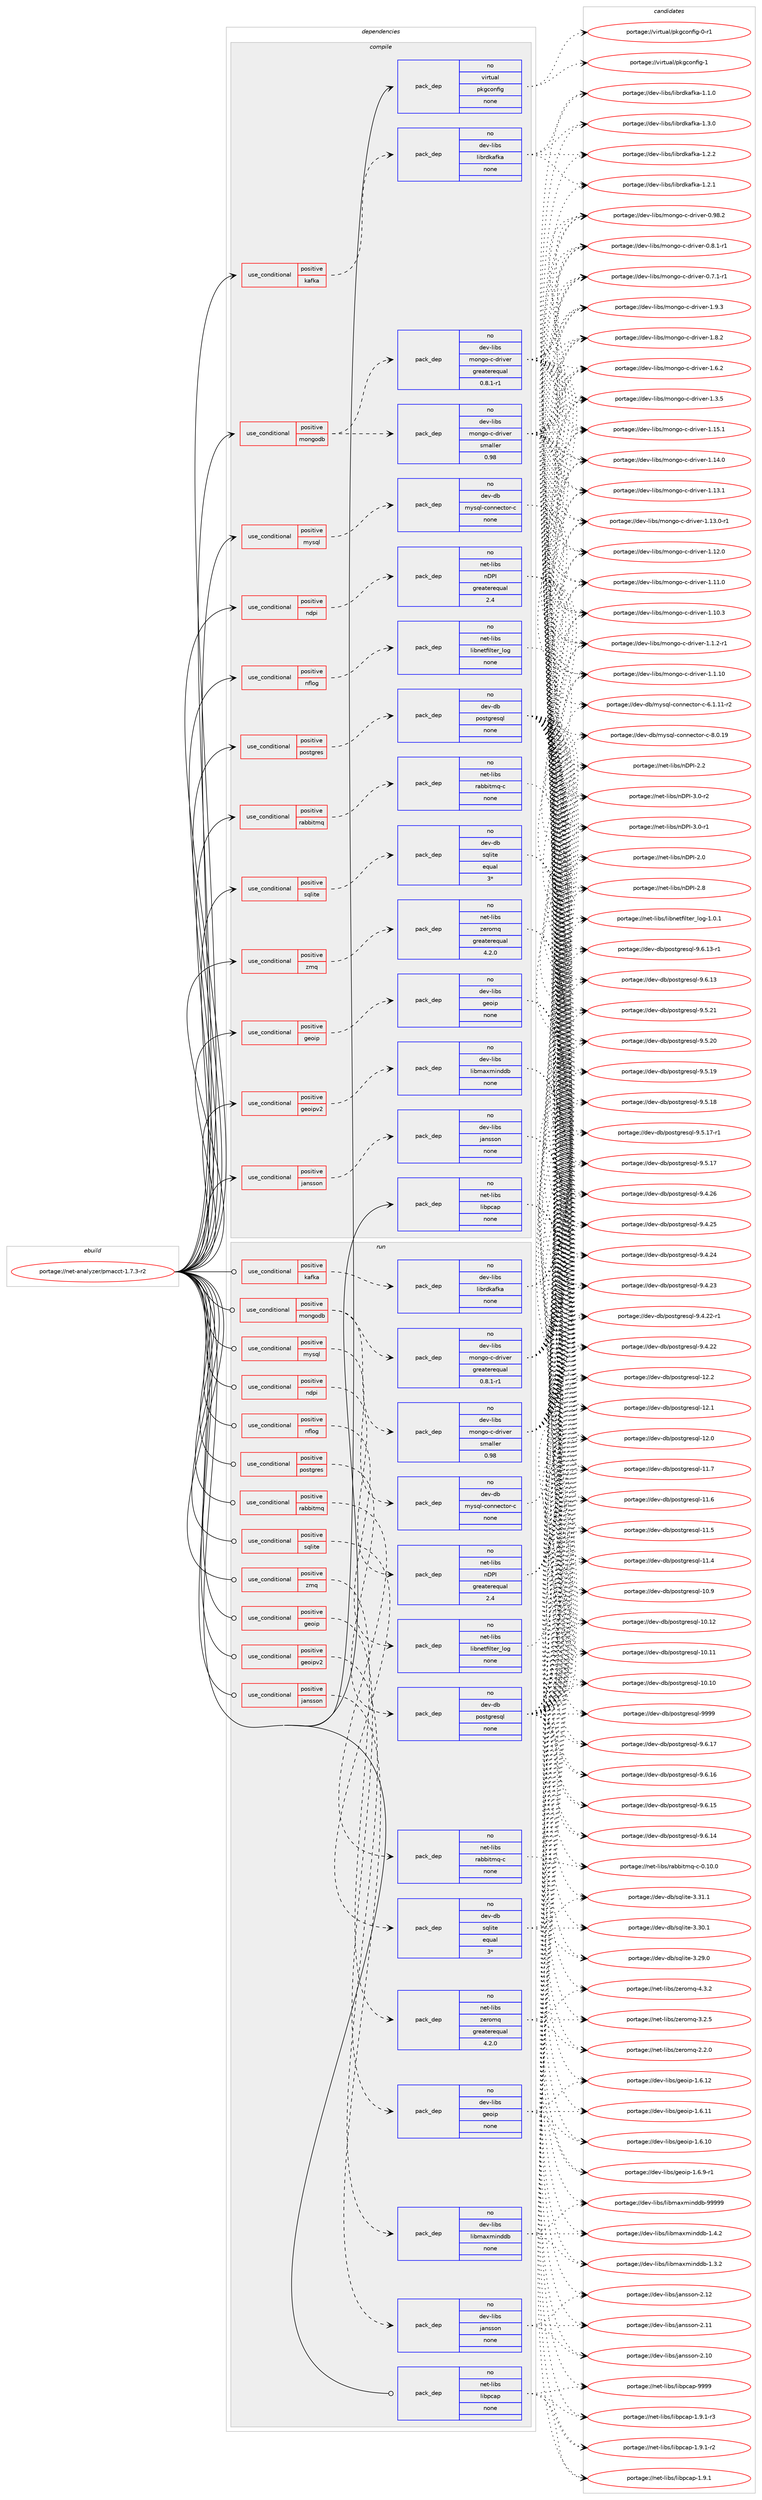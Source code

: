 digraph prolog {

# *************
# Graph options
# *************

newrank=true;
concentrate=true;
compound=true;
graph [rankdir=LR,fontname=Helvetica,fontsize=10,ranksep=1.5];#, ranksep=2.5, nodesep=0.2];
edge  [arrowhead=vee];
node  [fontname=Helvetica,fontsize=10];

# **********
# The ebuild
# **********

subgraph cluster_leftcol {
color=gray;
rank=same;
label=<<i>ebuild</i>>;
id [label="portage://net-analyzer/pmacct-1.7.3-r2", color=red, width=4, href="../net-analyzer/pmacct-1.7.3-r2.svg"];
}

# ****************
# The dependencies
# ****************

subgraph cluster_midcol {
color=gray;
label=<<i>dependencies</i>>;
subgraph cluster_compile {
fillcolor="#eeeeee";
style=filled;
label=<<i>compile</i>>;
subgraph cond13638 {
dependency66241 [label=<<TABLE BORDER="0" CELLBORDER="1" CELLSPACING="0" CELLPADDING="4"><TR><TD ROWSPAN="3" CELLPADDING="10">use_conditional</TD></TR><TR><TD>positive</TD></TR><TR><TD>geoip</TD></TR></TABLE>>, shape=none, color=red];
subgraph pack51298 {
dependency66242 [label=<<TABLE BORDER="0" CELLBORDER="1" CELLSPACING="0" CELLPADDING="4" WIDTH="220"><TR><TD ROWSPAN="6" CELLPADDING="30">pack_dep</TD></TR><TR><TD WIDTH="110">no</TD></TR><TR><TD>dev-libs</TD></TR><TR><TD>geoip</TD></TR><TR><TD>none</TD></TR><TR><TD></TD></TR></TABLE>>, shape=none, color=blue];
}
dependency66241:e -> dependency66242:w [weight=20,style="dashed",arrowhead="vee"];
}
id:e -> dependency66241:w [weight=20,style="solid",arrowhead="vee"];
subgraph cond13639 {
dependency66243 [label=<<TABLE BORDER="0" CELLBORDER="1" CELLSPACING="0" CELLPADDING="4"><TR><TD ROWSPAN="3" CELLPADDING="10">use_conditional</TD></TR><TR><TD>positive</TD></TR><TR><TD>geoipv2</TD></TR></TABLE>>, shape=none, color=red];
subgraph pack51299 {
dependency66244 [label=<<TABLE BORDER="0" CELLBORDER="1" CELLSPACING="0" CELLPADDING="4" WIDTH="220"><TR><TD ROWSPAN="6" CELLPADDING="30">pack_dep</TD></TR><TR><TD WIDTH="110">no</TD></TR><TR><TD>dev-libs</TD></TR><TR><TD>libmaxminddb</TD></TR><TR><TD>none</TD></TR><TR><TD></TD></TR></TABLE>>, shape=none, color=blue];
}
dependency66243:e -> dependency66244:w [weight=20,style="dashed",arrowhead="vee"];
}
id:e -> dependency66243:w [weight=20,style="solid",arrowhead="vee"];
subgraph cond13640 {
dependency66245 [label=<<TABLE BORDER="0" CELLBORDER="1" CELLSPACING="0" CELLPADDING="4"><TR><TD ROWSPAN="3" CELLPADDING="10">use_conditional</TD></TR><TR><TD>positive</TD></TR><TR><TD>jansson</TD></TR></TABLE>>, shape=none, color=red];
subgraph pack51300 {
dependency66246 [label=<<TABLE BORDER="0" CELLBORDER="1" CELLSPACING="0" CELLPADDING="4" WIDTH="220"><TR><TD ROWSPAN="6" CELLPADDING="30">pack_dep</TD></TR><TR><TD WIDTH="110">no</TD></TR><TR><TD>dev-libs</TD></TR><TR><TD>jansson</TD></TR><TR><TD>none</TD></TR><TR><TD></TD></TR></TABLE>>, shape=none, color=blue];
}
dependency66245:e -> dependency66246:w [weight=20,style="dashed",arrowhead="vee"];
}
id:e -> dependency66245:w [weight=20,style="solid",arrowhead="vee"];
subgraph cond13641 {
dependency66247 [label=<<TABLE BORDER="0" CELLBORDER="1" CELLSPACING="0" CELLPADDING="4"><TR><TD ROWSPAN="3" CELLPADDING="10">use_conditional</TD></TR><TR><TD>positive</TD></TR><TR><TD>kafka</TD></TR></TABLE>>, shape=none, color=red];
subgraph pack51301 {
dependency66248 [label=<<TABLE BORDER="0" CELLBORDER="1" CELLSPACING="0" CELLPADDING="4" WIDTH="220"><TR><TD ROWSPAN="6" CELLPADDING="30">pack_dep</TD></TR><TR><TD WIDTH="110">no</TD></TR><TR><TD>dev-libs</TD></TR><TR><TD>librdkafka</TD></TR><TR><TD>none</TD></TR><TR><TD></TD></TR></TABLE>>, shape=none, color=blue];
}
dependency66247:e -> dependency66248:w [weight=20,style="dashed",arrowhead="vee"];
}
id:e -> dependency66247:w [weight=20,style="solid",arrowhead="vee"];
subgraph cond13642 {
dependency66249 [label=<<TABLE BORDER="0" CELLBORDER="1" CELLSPACING="0" CELLPADDING="4"><TR><TD ROWSPAN="3" CELLPADDING="10">use_conditional</TD></TR><TR><TD>positive</TD></TR><TR><TD>mongodb</TD></TR></TABLE>>, shape=none, color=red];
subgraph pack51302 {
dependency66250 [label=<<TABLE BORDER="0" CELLBORDER="1" CELLSPACING="0" CELLPADDING="4" WIDTH="220"><TR><TD ROWSPAN="6" CELLPADDING="30">pack_dep</TD></TR><TR><TD WIDTH="110">no</TD></TR><TR><TD>dev-libs</TD></TR><TR><TD>mongo-c-driver</TD></TR><TR><TD>greaterequal</TD></TR><TR><TD>0.8.1-r1</TD></TR></TABLE>>, shape=none, color=blue];
}
dependency66249:e -> dependency66250:w [weight=20,style="dashed",arrowhead="vee"];
subgraph pack51303 {
dependency66251 [label=<<TABLE BORDER="0" CELLBORDER="1" CELLSPACING="0" CELLPADDING="4" WIDTH="220"><TR><TD ROWSPAN="6" CELLPADDING="30">pack_dep</TD></TR><TR><TD WIDTH="110">no</TD></TR><TR><TD>dev-libs</TD></TR><TR><TD>mongo-c-driver</TD></TR><TR><TD>smaller</TD></TR><TR><TD>0.98</TD></TR></TABLE>>, shape=none, color=blue];
}
dependency66249:e -> dependency66251:w [weight=20,style="dashed",arrowhead="vee"];
}
id:e -> dependency66249:w [weight=20,style="solid",arrowhead="vee"];
subgraph cond13643 {
dependency66252 [label=<<TABLE BORDER="0" CELLBORDER="1" CELLSPACING="0" CELLPADDING="4"><TR><TD ROWSPAN="3" CELLPADDING="10">use_conditional</TD></TR><TR><TD>positive</TD></TR><TR><TD>mysql</TD></TR></TABLE>>, shape=none, color=red];
subgraph pack51304 {
dependency66253 [label=<<TABLE BORDER="0" CELLBORDER="1" CELLSPACING="0" CELLPADDING="4" WIDTH="220"><TR><TD ROWSPAN="6" CELLPADDING="30">pack_dep</TD></TR><TR><TD WIDTH="110">no</TD></TR><TR><TD>dev-db</TD></TR><TR><TD>mysql-connector-c</TD></TR><TR><TD>none</TD></TR><TR><TD></TD></TR></TABLE>>, shape=none, color=blue];
}
dependency66252:e -> dependency66253:w [weight=20,style="dashed",arrowhead="vee"];
}
id:e -> dependency66252:w [weight=20,style="solid",arrowhead="vee"];
subgraph cond13644 {
dependency66254 [label=<<TABLE BORDER="0" CELLBORDER="1" CELLSPACING="0" CELLPADDING="4"><TR><TD ROWSPAN="3" CELLPADDING="10">use_conditional</TD></TR><TR><TD>positive</TD></TR><TR><TD>ndpi</TD></TR></TABLE>>, shape=none, color=red];
subgraph pack51305 {
dependency66255 [label=<<TABLE BORDER="0" CELLBORDER="1" CELLSPACING="0" CELLPADDING="4" WIDTH="220"><TR><TD ROWSPAN="6" CELLPADDING="30">pack_dep</TD></TR><TR><TD WIDTH="110">no</TD></TR><TR><TD>net-libs</TD></TR><TR><TD>nDPI</TD></TR><TR><TD>greaterequal</TD></TR><TR><TD>2.4</TD></TR></TABLE>>, shape=none, color=blue];
}
dependency66254:e -> dependency66255:w [weight=20,style="dashed",arrowhead="vee"];
}
id:e -> dependency66254:w [weight=20,style="solid",arrowhead="vee"];
subgraph cond13645 {
dependency66256 [label=<<TABLE BORDER="0" CELLBORDER="1" CELLSPACING="0" CELLPADDING="4"><TR><TD ROWSPAN="3" CELLPADDING="10">use_conditional</TD></TR><TR><TD>positive</TD></TR><TR><TD>nflog</TD></TR></TABLE>>, shape=none, color=red];
subgraph pack51306 {
dependency66257 [label=<<TABLE BORDER="0" CELLBORDER="1" CELLSPACING="0" CELLPADDING="4" WIDTH="220"><TR><TD ROWSPAN="6" CELLPADDING="30">pack_dep</TD></TR><TR><TD WIDTH="110">no</TD></TR><TR><TD>net-libs</TD></TR><TR><TD>libnetfilter_log</TD></TR><TR><TD>none</TD></TR><TR><TD></TD></TR></TABLE>>, shape=none, color=blue];
}
dependency66256:e -> dependency66257:w [weight=20,style="dashed",arrowhead="vee"];
}
id:e -> dependency66256:w [weight=20,style="solid",arrowhead="vee"];
subgraph cond13646 {
dependency66258 [label=<<TABLE BORDER="0" CELLBORDER="1" CELLSPACING="0" CELLPADDING="4"><TR><TD ROWSPAN="3" CELLPADDING="10">use_conditional</TD></TR><TR><TD>positive</TD></TR><TR><TD>postgres</TD></TR></TABLE>>, shape=none, color=red];
subgraph pack51307 {
dependency66259 [label=<<TABLE BORDER="0" CELLBORDER="1" CELLSPACING="0" CELLPADDING="4" WIDTH="220"><TR><TD ROWSPAN="6" CELLPADDING="30">pack_dep</TD></TR><TR><TD WIDTH="110">no</TD></TR><TR><TD>dev-db</TD></TR><TR><TD>postgresql</TD></TR><TR><TD>none</TD></TR><TR><TD></TD></TR></TABLE>>, shape=none, color=blue];
}
dependency66258:e -> dependency66259:w [weight=20,style="dashed",arrowhead="vee"];
}
id:e -> dependency66258:w [weight=20,style="solid",arrowhead="vee"];
subgraph cond13647 {
dependency66260 [label=<<TABLE BORDER="0" CELLBORDER="1" CELLSPACING="0" CELLPADDING="4"><TR><TD ROWSPAN="3" CELLPADDING="10">use_conditional</TD></TR><TR><TD>positive</TD></TR><TR><TD>rabbitmq</TD></TR></TABLE>>, shape=none, color=red];
subgraph pack51308 {
dependency66261 [label=<<TABLE BORDER="0" CELLBORDER="1" CELLSPACING="0" CELLPADDING="4" WIDTH="220"><TR><TD ROWSPAN="6" CELLPADDING="30">pack_dep</TD></TR><TR><TD WIDTH="110">no</TD></TR><TR><TD>net-libs</TD></TR><TR><TD>rabbitmq-c</TD></TR><TR><TD>none</TD></TR><TR><TD></TD></TR></TABLE>>, shape=none, color=blue];
}
dependency66260:e -> dependency66261:w [weight=20,style="dashed",arrowhead="vee"];
}
id:e -> dependency66260:w [weight=20,style="solid",arrowhead="vee"];
subgraph cond13648 {
dependency66262 [label=<<TABLE BORDER="0" CELLBORDER="1" CELLSPACING="0" CELLPADDING="4"><TR><TD ROWSPAN="3" CELLPADDING="10">use_conditional</TD></TR><TR><TD>positive</TD></TR><TR><TD>sqlite</TD></TR></TABLE>>, shape=none, color=red];
subgraph pack51309 {
dependency66263 [label=<<TABLE BORDER="0" CELLBORDER="1" CELLSPACING="0" CELLPADDING="4" WIDTH="220"><TR><TD ROWSPAN="6" CELLPADDING="30">pack_dep</TD></TR><TR><TD WIDTH="110">no</TD></TR><TR><TD>dev-db</TD></TR><TR><TD>sqlite</TD></TR><TR><TD>equal</TD></TR><TR><TD>3*</TD></TR></TABLE>>, shape=none, color=blue];
}
dependency66262:e -> dependency66263:w [weight=20,style="dashed",arrowhead="vee"];
}
id:e -> dependency66262:w [weight=20,style="solid",arrowhead="vee"];
subgraph cond13649 {
dependency66264 [label=<<TABLE BORDER="0" CELLBORDER="1" CELLSPACING="0" CELLPADDING="4"><TR><TD ROWSPAN="3" CELLPADDING="10">use_conditional</TD></TR><TR><TD>positive</TD></TR><TR><TD>zmq</TD></TR></TABLE>>, shape=none, color=red];
subgraph pack51310 {
dependency66265 [label=<<TABLE BORDER="0" CELLBORDER="1" CELLSPACING="0" CELLPADDING="4" WIDTH="220"><TR><TD ROWSPAN="6" CELLPADDING="30">pack_dep</TD></TR><TR><TD WIDTH="110">no</TD></TR><TR><TD>net-libs</TD></TR><TR><TD>zeromq</TD></TR><TR><TD>greaterequal</TD></TR><TR><TD>4.2.0</TD></TR></TABLE>>, shape=none, color=blue];
}
dependency66264:e -> dependency66265:w [weight=20,style="dashed",arrowhead="vee"];
}
id:e -> dependency66264:w [weight=20,style="solid",arrowhead="vee"];
subgraph pack51311 {
dependency66266 [label=<<TABLE BORDER="0" CELLBORDER="1" CELLSPACING="0" CELLPADDING="4" WIDTH="220"><TR><TD ROWSPAN="6" CELLPADDING="30">pack_dep</TD></TR><TR><TD WIDTH="110">no</TD></TR><TR><TD>net-libs</TD></TR><TR><TD>libpcap</TD></TR><TR><TD>none</TD></TR><TR><TD></TD></TR></TABLE>>, shape=none, color=blue];
}
id:e -> dependency66266:w [weight=20,style="solid",arrowhead="vee"];
subgraph pack51312 {
dependency66267 [label=<<TABLE BORDER="0" CELLBORDER="1" CELLSPACING="0" CELLPADDING="4" WIDTH="220"><TR><TD ROWSPAN="6" CELLPADDING="30">pack_dep</TD></TR><TR><TD WIDTH="110">no</TD></TR><TR><TD>virtual</TD></TR><TR><TD>pkgconfig</TD></TR><TR><TD>none</TD></TR><TR><TD></TD></TR></TABLE>>, shape=none, color=blue];
}
id:e -> dependency66267:w [weight=20,style="solid",arrowhead="vee"];
}
subgraph cluster_compileandrun {
fillcolor="#eeeeee";
style=filled;
label=<<i>compile and run</i>>;
}
subgraph cluster_run {
fillcolor="#eeeeee";
style=filled;
label=<<i>run</i>>;
subgraph cond13650 {
dependency66268 [label=<<TABLE BORDER="0" CELLBORDER="1" CELLSPACING="0" CELLPADDING="4"><TR><TD ROWSPAN="3" CELLPADDING="10">use_conditional</TD></TR><TR><TD>positive</TD></TR><TR><TD>geoip</TD></TR></TABLE>>, shape=none, color=red];
subgraph pack51313 {
dependency66269 [label=<<TABLE BORDER="0" CELLBORDER="1" CELLSPACING="0" CELLPADDING="4" WIDTH="220"><TR><TD ROWSPAN="6" CELLPADDING="30">pack_dep</TD></TR><TR><TD WIDTH="110">no</TD></TR><TR><TD>dev-libs</TD></TR><TR><TD>geoip</TD></TR><TR><TD>none</TD></TR><TR><TD></TD></TR></TABLE>>, shape=none, color=blue];
}
dependency66268:e -> dependency66269:w [weight=20,style="dashed",arrowhead="vee"];
}
id:e -> dependency66268:w [weight=20,style="solid",arrowhead="odot"];
subgraph cond13651 {
dependency66270 [label=<<TABLE BORDER="0" CELLBORDER="1" CELLSPACING="0" CELLPADDING="4"><TR><TD ROWSPAN="3" CELLPADDING="10">use_conditional</TD></TR><TR><TD>positive</TD></TR><TR><TD>geoipv2</TD></TR></TABLE>>, shape=none, color=red];
subgraph pack51314 {
dependency66271 [label=<<TABLE BORDER="0" CELLBORDER="1" CELLSPACING="0" CELLPADDING="4" WIDTH="220"><TR><TD ROWSPAN="6" CELLPADDING="30">pack_dep</TD></TR><TR><TD WIDTH="110">no</TD></TR><TR><TD>dev-libs</TD></TR><TR><TD>libmaxminddb</TD></TR><TR><TD>none</TD></TR><TR><TD></TD></TR></TABLE>>, shape=none, color=blue];
}
dependency66270:e -> dependency66271:w [weight=20,style="dashed",arrowhead="vee"];
}
id:e -> dependency66270:w [weight=20,style="solid",arrowhead="odot"];
subgraph cond13652 {
dependency66272 [label=<<TABLE BORDER="0" CELLBORDER="1" CELLSPACING="0" CELLPADDING="4"><TR><TD ROWSPAN="3" CELLPADDING="10">use_conditional</TD></TR><TR><TD>positive</TD></TR><TR><TD>jansson</TD></TR></TABLE>>, shape=none, color=red];
subgraph pack51315 {
dependency66273 [label=<<TABLE BORDER="0" CELLBORDER="1" CELLSPACING="0" CELLPADDING="4" WIDTH="220"><TR><TD ROWSPAN="6" CELLPADDING="30">pack_dep</TD></TR><TR><TD WIDTH="110">no</TD></TR><TR><TD>dev-libs</TD></TR><TR><TD>jansson</TD></TR><TR><TD>none</TD></TR><TR><TD></TD></TR></TABLE>>, shape=none, color=blue];
}
dependency66272:e -> dependency66273:w [weight=20,style="dashed",arrowhead="vee"];
}
id:e -> dependency66272:w [weight=20,style="solid",arrowhead="odot"];
subgraph cond13653 {
dependency66274 [label=<<TABLE BORDER="0" CELLBORDER="1" CELLSPACING="0" CELLPADDING="4"><TR><TD ROWSPAN="3" CELLPADDING="10">use_conditional</TD></TR><TR><TD>positive</TD></TR><TR><TD>kafka</TD></TR></TABLE>>, shape=none, color=red];
subgraph pack51316 {
dependency66275 [label=<<TABLE BORDER="0" CELLBORDER="1" CELLSPACING="0" CELLPADDING="4" WIDTH="220"><TR><TD ROWSPAN="6" CELLPADDING="30">pack_dep</TD></TR><TR><TD WIDTH="110">no</TD></TR><TR><TD>dev-libs</TD></TR><TR><TD>librdkafka</TD></TR><TR><TD>none</TD></TR><TR><TD></TD></TR></TABLE>>, shape=none, color=blue];
}
dependency66274:e -> dependency66275:w [weight=20,style="dashed",arrowhead="vee"];
}
id:e -> dependency66274:w [weight=20,style="solid",arrowhead="odot"];
subgraph cond13654 {
dependency66276 [label=<<TABLE BORDER="0" CELLBORDER="1" CELLSPACING="0" CELLPADDING="4"><TR><TD ROWSPAN="3" CELLPADDING="10">use_conditional</TD></TR><TR><TD>positive</TD></TR><TR><TD>mongodb</TD></TR></TABLE>>, shape=none, color=red];
subgraph pack51317 {
dependency66277 [label=<<TABLE BORDER="0" CELLBORDER="1" CELLSPACING="0" CELLPADDING="4" WIDTH="220"><TR><TD ROWSPAN="6" CELLPADDING="30">pack_dep</TD></TR><TR><TD WIDTH="110">no</TD></TR><TR><TD>dev-libs</TD></TR><TR><TD>mongo-c-driver</TD></TR><TR><TD>greaterequal</TD></TR><TR><TD>0.8.1-r1</TD></TR></TABLE>>, shape=none, color=blue];
}
dependency66276:e -> dependency66277:w [weight=20,style="dashed",arrowhead="vee"];
subgraph pack51318 {
dependency66278 [label=<<TABLE BORDER="0" CELLBORDER="1" CELLSPACING="0" CELLPADDING="4" WIDTH="220"><TR><TD ROWSPAN="6" CELLPADDING="30">pack_dep</TD></TR><TR><TD WIDTH="110">no</TD></TR><TR><TD>dev-libs</TD></TR><TR><TD>mongo-c-driver</TD></TR><TR><TD>smaller</TD></TR><TR><TD>0.98</TD></TR></TABLE>>, shape=none, color=blue];
}
dependency66276:e -> dependency66278:w [weight=20,style="dashed",arrowhead="vee"];
}
id:e -> dependency66276:w [weight=20,style="solid",arrowhead="odot"];
subgraph cond13655 {
dependency66279 [label=<<TABLE BORDER="0" CELLBORDER="1" CELLSPACING="0" CELLPADDING="4"><TR><TD ROWSPAN="3" CELLPADDING="10">use_conditional</TD></TR><TR><TD>positive</TD></TR><TR><TD>mysql</TD></TR></TABLE>>, shape=none, color=red];
subgraph pack51319 {
dependency66280 [label=<<TABLE BORDER="0" CELLBORDER="1" CELLSPACING="0" CELLPADDING="4" WIDTH="220"><TR><TD ROWSPAN="6" CELLPADDING="30">pack_dep</TD></TR><TR><TD WIDTH="110">no</TD></TR><TR><TD>dev-db</TD></TR><TR><TD>mysql-connector-c</TD></TR><TR><TD>none</TD></TR><TR><TD></TD></TR></TABLE>>, shape=none, color=blue];
}
dependency66279:e -> dependency66280:w [weight=20,style="dashed",arrowhead="vee"];
}
id:e -> dependency66279:w [weight=20,style="solid",arrowhead="odot"];
subgraph cond13656 {
dependency66281 [label=<<TABLE BORDER="0" CELLBORDER="1" CELLSPACING="0" CELLPADDING="4"><TR><TD ROWSPAN="3" CELLPADDING="10">use_conditional</TD></TR><TR><TD>positive</TD></TR><TR><TD>ndpi</TD></TR></TABLE>>, shape=none, color=red];
subgraph pack51320 {
dependency66282 [label=<<TABLE BORDER="0" CELLBORDER="1" CELLSPACING="0" CELLPADDING="4" WIDTH="220"><TR><TD ROWSPAN="6" CELLPADDING="30">pack_dep</TD></TR><TR><TD WIDTH="110">no</TD></TR><TR><TD>net-libs</TD></TR><TR><TD>nDPI</TD></TR><TR><TD>greaterequal</TD></TR><TR><TD>2.4</TD></TR></TABLE>>, shape=none, color=blue];
}
dependency66281:e -> dependency66282:w [weight=20,style="dashed",arrowhead="vee"];
}
id:e -> dependency66281:w [weight=20,style="solid",arrowhead="odot"];
subgraph cond13657 {
dependency66283 [label=<<TABLE BORDER="0" CELLBORDER="1" CELLSPACING="0" CELLPADDING="4"><TR><TD ROWSPAN="3" CELLPADDING="10">use_conditional</TD></TR><TR><TD>positive</TD></TR><TR><TD>nflog</TD></TR></TABLE>>, shape=none, color=red];
subgraph pack51321 {
dependency66284 [label=<<TABLE BORDER="0" CELLBORDER="1" CELLSPACING="0" CELLPADDING="4" WIDTH="220"><TR><TD ROWSPAN="6" CELLPADDING="30">pack_dep</TD></TR><TR><TD WIDTH="110">no</TD></TR><TR><TD>net-libs</TD></TR><TR><TD>libnetfilter_log</TD></TR><TR><TD>none</TD></TR><TR><TD></TD></TR></TABLE>>, shape=none, color=blue];
}
dependency66283:e -> dependency66284:w [weight=20,style="dashed",arrowhead="vee"];
}
id:e -> dependency66283:w [weight=20,style="solid",arrowhead="odot"];
subgraph cond13658 {
dependency66285 [label=<<TABLE BORDER="0" CELLBORDER="1" CELLSPACING="0" CELLPADDING="4"><TR><TD ROWSPAN="3" CELLPADDING="10">use_conditional</TD></TR><TR><TD>positive</TD></TR><TR><TD>postgres</TD></TR></TABLE>>, shape=none, color=red];
subgraph pack51322 {
dependency66286 [label=<<TABLE BORDER="0" CELLBORDER="1" CELLSPACING="0" CELLPADDING="4" WIDTH="220"><TR><TD ROWSPAN="6" CELLPADDING="30">pack_dep</TD></TR><TR><TD WIDTH="110">no</TD></TR><TR><TD>dev-db</TD></TR><TR><TD>postgresql</TD></TR><TR><TD>none</TD></TR><TR><TD></TD></TR></TABLE>>, shape=none, color=blue];
}
dependency66285:e -> dependency66286:w [weight=20,style="dashed",arrowhead="vee"];
}
id:e -> dependency66285:w [weight=20,style="solid",arrowhead="odot"];
subgraph cond13659 {
dependency66287 [label=<<TABLE BORDER="0" CELLBORDER="1" CELLSPACING="0" CELLPADDING="4"><TR><TD ROWSPAN="3" CELLPADDING="10">use_conditional</TD></TR><TR><TD>positive</TD></TR><TR><TD>rabbitmq</TD></TR></TABLE>>, shape=none, color=red];
subgraph pack51323 {
dependency66288 [label=<<TABLE BORDER="0" CELLBORDER="1" CELLSPACING="0" CELLPADDING="4" WIDTH="220"><TR><TD ROWSPAN="6" CELLPADDING="30">pack_dep</TD></TR><TR><TD WIDTH="110">no</TD></TR><TR><TD>net-libs</TD></TR><TR><TD>rabbitmq-c</TD></TR><TR><TD>none</TD></TR><TR><TD></TD></TR></TABLE>>, shape=none, color=blue];
}
dependency66287:e -> dependency66288:w [weight=20,style="dashed",arrowhead="vee"];
}
id:e -> dependency66287:w [weight=20,style="solid",arrowhead="odot"];
subgraph cond13660 {
dependency66289 [label=<<TABLE BORDER="0" CELLBORDER="1" CELLSPACING="0" CELLPADDING="4"><TR><TD ROWSPAN="3" CELLPADDING="10">use_conditional</TD></TR><TR><TD>positive</TD></TR><TR><TD>sqlite</TD></TR></TABLE>>, shape=none, color=red];
subgraph pack51324 {
dependency66290 [label=<<TABLE BORDER="0" CELLBORDER="1" CELLSPACING="0" CELLPADDING="4" WIDTH="220"><TR><TD ROWSPAN="6" CELLPADDING="30">pack_dep</TD></TR><TR><TD WIDTH="110">no</TD></TR><TR><TD>dev-db</TD></TR><TR><TD>sqlite</TD></TR><TR><TD>equal</TD></TR><TR><TD>3*</TD></TR></TABLE>>, shape=none, color=blue];
}
dependency66289:e -> dependency66290:w [weight=20,style="dashed",arrowhead="vee"];
}
id:e -> dependency66289:w [weight=20,style="solid",arrowhead="odot"];
subgraph cond13661 {
dependency66291 [label=<<TABLE BORDER="0" CELLBORDER="1" CELLSPACING="0" CELLPADDING="4"><TR><TD ROWSPAN="3" CELLPADDING="10">use_conditional</TD></TR><TR><TD>positive</TD></TR><TR><TD>zmq</TD></TR></TABLE>>, shape=none, color=red];
subgraph pack51325 {
dependency66292 [label=<<TABLE BORDER="0" CELLBORDER="1" CELLSPACING="0" CELLPADDING="4" WIDTH="220"><TR><TD ROWSPAN="6" CELLPADDING="30">pack_dep</TD></TR><TR><TD WIDTH="110">no</TD></TR><TR><TD>net-libs</TD></TR><TR><TD>zeromq</TD></TR><TR><TD>greaterequal</TD></TR><TR><TD>4.2.0</TD></TR></TABLE>>, shape=none, color=blue];
}
dependency66291:e -> dependency66292:w [weight=20,style="dashed",arrowhead="vee"];
}
id:e -> dependency66291:w [weight=20,style="solid",arrowhead="odot"];
subgraph pack51326 {
dependency66293 [label=<<TABLE BORDER="0" CELLBORDER="1" CELLSPACING="0" CELLPADDING="4" WIDTH="220"><TR><TD ROWSPAN="6" CELLPADDING="30">pack_dep</TD></TR><TR><TD WIDTH="110">no</TD></TR><TR><TD>net-libs</TD></TR><TR><TD>libpcap</TD></TR><TR><TD>none</TD></TR><TR><TD></TD></TR></TABLE>>, shape=none, color=blue];
}
id:e -> dependency66293:w [weight=20,style="solid",arrowhead="odot"];
}
}

# **************
# The candidates
# **************

subgraph cluster_choices {
rank=same;
color=gray;
label=<<i>candidates</i>>;

subgraph choice51298 {
color=black;
nodesep=1;
choice1001011184510810598115471031011111051124549465446574511449 [label="portage://dev-libs/geoip-1.6.9-r1", color=red, width=4,href="../dev-libs/geoip-1.6.9-r1.svg"];
choice10010111845108105981154710310111110511245494654464950 [label="portage://dev-libs/geoip-1.6.12", color=red, width=4,href="../dev-libs/geoip-1.6.12.svg"];
choice10010111845108105981154710310111110511245494654464949 [label="portage://dev-libs/geoip-1.6.11", color=red, width=4,href="../dev-libs/geoip-1.6.11.svg"];
choice10010111845108105981154710310111110511245494654464948 [label="portage://dev-libs/geoip-1.6.10", color=red, width=4,href="../dev-libs/geoip-1.6.10.svg"];
dependency66242:e -> choice1001011184510810598115471031011111051124549465446574511449:w [style=dotted,weight="100"];
dependency66242:e -> choice10010111845108105981154710310111110511245494654464950:w [style=dotted,weight="100"];
dependency66242:e -> choice10010111845108105981154710310111110511245494654464949:w [style=dotted,weight="100"];
dependency66242:e -> choice10010111845108105981154710310111110511245494654464948:w [style=dotted,weight="100"];
}
subgraph choice51299 {
color=black;
nodesep=1;
choice100101118451081059811547108105981099712010910511010010098455757575757 [label="portage://dev-libs/libmaxminddb-99999", color=red, width=4,href="../dev-libs/libmaxminddb-99999.svg"];
choice100101118451081059811547108105981099712010910511010010098454946524650 [label="portage://dev-libs/libmaxminddb-1.4.2", color=red, width=4,href="../dev-libs/libmaxminddb-1.4.2.svg"];
choice100101118451081059811547108105981099712010910511010010098454946514650 [label="portage://dev-libs/libmaxminddb-1.3.2", color=red, width=4,href="../dev-libs/libmaxminddb-1.3.2.svg"];
dependency66244:e -> choice100101118451081059811547108105981099712010910511010010098455757575757:w [style=dotted,weight="100"];
dependency66244:e -> choice100101118451081059811547108105981099712010910511010010098454946524650:w [style=dotted,weight="100"];
dependency66244:e -> choice100101118451081059811547108105981099712010910511010010098454946514650:w [style=dotted,weight="100"];
}
subgraph choice51300 {
color=black;
nodesep=1;
choice100101118451081059811547106971101151151111104550464950 [label="portage://dev-libs/jansson-2.12", color=red, width=4,href="../dev-libs/jansson-2.12.svg"];
choice100101118451081059811547106971101151151111104550464949 [label="portage://dev-libs/jansson-2.11", color=red, width=4,href="../dev-libs/jansson-2.11.svg"];
choice100101118451081059811547106971101151151111104550464948 [label="portage://dev-libs/jansson-2.10", color=red, width=4,href="../dev-libs/jansson-2.10.svg"];
dependency66246:e -> choice100101118451081059811547106971101151151111104550464950:w [style=dotted,weight="100"];
dependency66246:e -> choice100101118451081059811547106971101151151111104550464949:w [style=dotted,weight="100"];
dependency66246:e -> choice100101118451081059811547106971101151151111104550464948:w [style=dotted,weight="100"];
}
subgraph choice51301 {
color=black;
nodesep=1;
choice100101118451081059811547108105981141001079710210797454946514648 [label="portage://dev-libs/librdkafka-1.3.0", color=red, width=4,href="../dev-libs/librdkafka-1.3.0.svg"];
choice100101118451081059811547108105981141001079710210797454946504650 [label="portage://dev-libs/librdkafka-1.2.2", color=red, width=4,href="../dev-libs/librdkafka-1.2.2.svg"];
choice100101118451081059811547108105981141001079710210797454946504649 [label="portage://dev-libs/librdkafka-1.2.1", color=red, width=4,href="../dev-libs/librdkafka-1.2.1.svg"];
choice100101118451081059811547108105981141001079710210797454946494648 [label="portage://dev-libs/librdkafka-1.1.0", color=red, width=4,href="../dev-libs/librdkafka-1.1.0.svg"];
dependency66248:e -> choice100101118451081059811547108105981141001079710210797454946514648:w [style=dotted,weight="100"];
dependency66248:e -> choice100101118451081059811547108105981141001079710210797454946504650:w [style=dotted,weight="100"];
dependency66248:e -> choice100101118451081059811547108105981141001079710210797454946504649:w [style=dotted,weight="100"];
dependency66248:e -> choice100101118451081059811547108105981141001079710210797454946494648:w [style=dotted,weight="100"];
}
subgraph choice51302 {
color=black;
nodesep=1;
choice100101118451081059811547109111110103111459945100114105118101114454946574651 [label="portage://dev-libs/mongo-c-driver-1.9.3", color=red, width=4,href="../dev-libs/mongo-c-driver-1.9.3.svg"];
choice100101118451081059811547109111110103111459945100114105118101114454946564650 [label="portage://dev-libs/mongo-c-driver-1.8.2", color=red, width=4,href="../dev-libs/mongo-c-driver-1.8.2.svg"];
choice100101118451081059811547109111110103111459945100114105118101114454946544650 [label="portage://dev-libs/mongo-c-driver-1.6.2", color=red, width=4,href="../dev-libs/mongo-c-driver-1.6.2.svg"];
choice100101118451081059811547109111110103111459945100114105118101114454946514653 [label="portage://dev-libs/mongo-c-driver-1.3.5", color=red, width=4,href="../dev-libs/mongo-c-driver-1.3.5.svg"];
choice10010111845108105981154710911111010311145994510011410511810111445494649534649 [label="portage://dev-libs/mongo-c-driver-1.15.1", color=red, width=4,href="../dev-libs/mongo-c-driver-1.15.1.svg"];
choice10010111845108105981154710911111010311145994510011410511810111445494649524648 [label="portage://dev-libs/mongo-c-driver-1.14.0", color=red, width=4,href="../dev-libs/mongo-c-driver-1.14.0.svg"];
choice10010111845108105981154710911111010311145994510011410511810111445494649514649 [label="portage://dev-libs/mongo-c-driver-1.13.1", color=red, width=4,href="../dev-libs/mongo-c-driver-1.13.1.svg"];
choice100101118451081059811547109111110103111459945100114105118101114454946495146484511449 [label="portage://dev-libs/mongo-c-driver-1.13.0-r1", color=red, width=4,href="../dev-libs/mongo-c-driver-1.13.0-r1.svg"];
choice10010111845108105981154710911111010311145994510011410511810111445494649504648 [label="portage://dev-libs/mongo-c-driver-1.12.0", color=red, width=4,href="../dev-libs/mongo-c-driver-1.12.0.svg"];
choice10010111845108105981154710911111010311145994510011410511810111445494649494648 [label="portage://dev-libs/mongo-c-driver-1.11.0", color=red, width=4,href="../dev-libs/mongo-c-driver-1.11.0.svg"];
choice10010111845108105981154710911111010311145994510011410511810111445494649484651 [label="portage://dev-libs/mongo-c-driver-1.10.3", color=red, width=4,href="../dev-libs/mongo-c-driver-1.10.3.svg"];
choice1001011184510810598115471091111101031114599451001141051181011144549464946504511449 [label="portage://dev-libs/mongo-c-driver-1.1.2-r1", color=red, width=4,href="../dev-libs/mongo-c-driver-1.1.2-r1.svg"];
choice10010111845108105981154710911111010311145994510011410511810111445494649464948 [label="portage://dev-libs/mongo-c-driver-1.1.10", color=red, width=4,href="../dev-libs/mongo-c-driver-1.1.10.svg"];
choice10010111845108105981154710911111010311145994510011410511810111445484657564650 [label="portage://dev-libs/mongo-c-driver-0.98.2", color=red, width=4,href="../dev-libs/mongo-c-driver-0.98.2.svg"];
choice1001011184510810598115471091111101031114599451001141051181011144548465646494511449 [label="portage://dev-libs/mongo-c-driver-0.8.1-r1", color=red, width=4,href="../dev-libs/mongo-c-driver-0.8.1-r1.svg"];
choice1001011184510810598115471091111101031114599451001141051181011144548465546494511449 [label="portage://dev-libs/mongo-c-driver-0.7.1-r1", color=red, width=4,href="../dev-libs/mongo-c-driver-0.7.1-r1.svg"];
dependency66250:e -> choice100101118451081059811547109111110103111459945100114105118101114454946574651:w [style=dotted,weight="100"];
dependency66250:e -> choice100101118451081059811547109111110103111459945100114105118101114454946564650:w [style=dotted,weight="100"];
dependency66250:e -> choice100101118451081059811547109111110103111459945100114105118101114454946544650:w [style=dotted,weight="100"];
dependency66250:e -> choice100101118451081059811547109111110103111459945100114105118101114454946514653:w [style=dotted,weight="100"];
dependency66250:e -> choice10010111845108105981154710911111010311145994510011410511810111445494649534649:w [style=dotted,weight="100"];
dependency66250:e -> choice10010111845108105981154710911111010311145994510011410511810111445494649524648:w [style=dotted,weight="100"];
dependency66250:e -> choice10010111845108105981154710911111010311145994510011410511810111445494649514649:w [style=dotted,weight="100"];
dependency66250:e -> choice100101118451081059811547109111110103111459945100114105118101114454946495146484511449:w [style=dotted,weight="100"];
dependency66250:e -> choice10010111845108105981154710911111010311145994510011410511810111445494649504648:w [style=dotted,weight="100"];
dependency66250:e -> choice10010111845108105981154710911111010311145994510011410511810111445494649494648:w [style=dotted,weight="100"];
dependency66250:e -> choice10010111845108105981154710911111010311145994510011410511810111445494649484651:w [style=dotted,weight="100"];
dependency66250:e -> choice1001011184510810598115471091111101031114599451001141051181011144549464946504511449:w [style=dotted,weight="100"];
dependency66250:e -> choice10010111845108105981154710911111010311145994510011410511810111445494649464948:w [style=dotted,weight="100"];
dependency66250:e -> choice10010111845108105981154710911111010311145994510011410511810111445484657564650:w [style=dotted,weight="100"];
dependency66250:e -> choice1001011184510810598115471091111101031114599451001141051181011144548465646494511449:w [style=dotted,weight="100"];
dependency66250:e -> choice1001011184510810598115471091111101031114599451001141051181011144548465546494511449:w [style=dotted,weight="100"];
}
subgraph choice51303 {
color=black;
nodesep=1;
choice100101118451081059811547109111110103111459945100114105118101114454946574651 [label="portage://dev-libs/mongo-c-driver-1.9.3", color=red, width=4,href="../dev-libs/mongo-c-driver-1.9.3.svg"];
choice100101118451081059811547109111110103111459945100114105118101114454946564650 [label="portage://dev-libs/mongo-c-driver-1.8.2", color=red, width=4,href="../dev-libs/mongo-c-driver-1.8.2.svg"];
choice100101118451081059811547109111110103111459945100114105118101114454946544650 [label="portage://dev-libs/mongo-c-driver-1.6.2", color=red, width=4,href="../dev-libs/mongo-c-driver-1.6.2.svg"];
choice100101118451081059811547109111110103111459945100114105118101114454946514653 [label="portage://dev-libs/mongo-c-driver-1.3.5", color=red, width=4,href="../dev-libs/mongo-c-driver-1.3.5.svg"];
choice10010111845108105981154710911111010311145994510011410511810111445494649534649 [label="portage://dev-libs/mongo-c-driver-1.15.1", color=red, width=4,href="../dev-libs/mongo-c-driver-1.15.1.svg"];
choice10010111845108105981154710911111010311145994510011410511810111445494649524648 [label="portage://dev-libs/mongo-c-driver-1.14.0", color=red, width=4,href="../dev-libs/mongo-c-driver-1.14.0.svg"];
choice10010111845108105981154710911111010311145994510011410511810111445494649514649 [label="portage://dev-libs/mongo-c-driver-1.13.1", color=red, width=4,href="../dev-libs/mongo-c-driver-1.13.1.svg"];
choice100101118451081059811547109111110103111459945100114105118101114454946495146484511449 [label="portage://dev-libs/mongo-c-driver-1.13.0-r1", color=red, width=4,href="../dev-libs/mongo-c-driver-1.13.0-r1.svg"];
choice10010111845108105981154710911111010311145994510011410511810111445494649504648 [label="portage://dev-libs/mongo-c-driver-1.12.0", color=red, width=4,href="../dev-libs/mongo-c-driver-1.12.0.svg"];
choice10010111845108105981154710911111010311145994510011410511810111445494649494648 [label="portage://dev-libs/mongo-c-driver-1.11.0", color=red, width=4,href="../dev-libs/mongo-c-driver-1.11.0.svg"];
choice10010111845108105981154710911111010311145994510011410511810111445494649484651 [label="portage://dev-libs/mongo-c-driver-1.10.3", color=red, width=4,href="../dev-libs/mongo-c-driver-1.10.3.svg"];
choice1001011184510810598115471091111101031114599451001141051181011144549464946504511449 [label="portage://dev-libs/mongo-c-driver-1.1.2-r1", color=red, width=4,href="../dev-libs/mongo-c-driver-1.1.2-r1.svg"];
choice10010111845108105981154710911111010311145994510011410511810111445494649464948 [label="portage://dev-libs/mongo-c-driver-1.1.10", color=red, width=4,href="../dev-libs/mongo-c-driver-1.1.10.svg"];
choice10010111845108105981154710911111010311145994510011410511810111445484657564650 [label="portage://dev-libs/mongo-c-driver-0.98.2", color=red, width=4,href="../dev-libs/mongo-c-driver-0.98.2.svg"];
choice1001011184510810598115471091111101031114599451001141051181011144548465646494511449 [label="portage://dev-libs/mongo-c-driver-0.8.1-r1", color=red, width=4,href="../dev-libs/mongo-c-driver-0.8.1-r1.svg"];
choice1001011184510810598115471091111101031114599451001141051181011144548465546494511449 [label="portage://dev-libs/mongo-c-driver-0.7.1-r1", color=red, width=4,href="../dev-libs/mongo-c-driver-0.7.1-r1.svg"];
dependency66251:e -> choice100101118451081059811547109111110103111459945100114105118101114454946574651:w [style=dotted,weight="100"];
dependency66251:e -> choice100101118451081059811547109111110103111459945100114105118101114454946564650:w [style=dotted,weight="100"];
dependency66251:e -> choice100101118451081059811547109111110103111459945100114105118101114454946544650:w [style=dotted,weight="100"];
dependency66251:e -> choice100101118451081059811547109111110103111459945100114105118101114454946514653:w [style=dotted,weight="100"];
dependency66251:e -> choice10010111845108105981154710911111010311145994510011410511810111445494649534649:w [style=dotted,weight="100"];
dependency66251:e -> choice10010111845108105981154710911111010311145994510011410511810111445494649524648:w [style=dotted,weight="100"];
dependency66251:e -> choice10010111845108105981154710911111010311145994510011410511810111445494649514649:w [style=dotted,weight="100"];
dependency66251:e -> choice100101118451081059811547109111110103111459945100114105118101114454946495146484511449:w [style=dotted,weight="100"];
dependency66251:e -> choice10010111845108105981154710911111010311145994510011410511810111445494649504648:w [style=dotted,weight="100"];
dependency66251:e -> choice10010111845108105981154710911111010311145994510011410511810111445494649494648:w [style=dotted,weight="100"];
dependency66251:e -> choice10010111845108105981154710911111010311145994510011410511810111445494649484651:w [style=dotted,weight="100"];
dependency66251:e -> choice1001011184510810598115471091111101031114599451001141051181011144549464946504511449:w [style=dotted,weight="100"];
dependency66251:e -> choice10010111845108105981154710911111010311145994510011410511810111445494649464948:w [style=dotted,weight="100"];
dependency66251:e -> choice10010111845108105981154710911111010311145994510011410511810111445484657564650:w [style=dotted,weight="100"];
dependency66251:e -> choice1001011184510810598115471091111101031114599451001141051181011144548465646494511449:w [style=dotted,weight="100"];
dependency66251:e -> choice1001011184510810598115471091111101031114599451001141051181011144548465546494511449:w [style=dotted,weight="100"];
}
subgraph choice51304 {
color=black;
nodesep=1;
choice100101118451009847109121115113108459911111011010199116111114459945564648464957 [label="portage://dev-db/mysql-connector-c-8.0.19", color=red, width=4,href="../dev-db/mysql-connector-c-8.0.19.svg"];
choice1001011184510098471091211151131084599111110110101991161111144599455446494649494511450 [label="portage://dev-db/mysql-connector-c-6.1.11-r2", color=red, width=4,href="../dev-db/mysql-connector-c-6.1.11-r2.svg"];
dependency66253:e -> choice100101118451009847109121115113108459911111011010199116111114459945564648464957:w [style=dotted,weight="100"];
dependency66253:e -> choice1001011184510098471091211151131084599111110110101991161111144599455446494649494511450:w [style=dotted,weight="100"];
}
subgraph choice51305 {
color=black;
nodesep=1;
choice110101116451081059811547110688073455146484511450 [label="portage://net-libs/nDPI-3.0-r2", color=red, width=4,href="../net-libs/nDPI-3.0-r2.svg"];
choice110101116451081059811547110688073455146484511449 [label="portage://net-libs/nDPI-3.0-r1", color=red, width=4,href="../net-libs/nDPI-3.0-r1.svg"];
choice11010111645108105981154711068807345504656 [label="portage://net-libs/nDPI-2.8", color=red, width=4,href="../net-libs/nDPI-2.8.svg"];
choice11010111645108105981154711068807345504650 [label="portage://net-libs/nDPI-2.2", color=red, width=4,href="../net-libs/nDPI-2.2.svg"];
choice11010111645108105981154711068807345504648 [label="portage://net-libs/nDPI-2.0", color=red, width=4,href="../net-libs/nDPI-2.0.svg"];
dependency66255:e -> choice110101116451081059811547110688073455146484511450:w [style=dotted,weight="100"];
dependency66255:e -> choice110101116451081059811547110688073455146484511449:w [style=dotted,weight="100"];
dependency66255:e -> choice11010111645108105981154711068807345504656:w [style=dotted,weight="100"];
dependency66255:e -> choice11010111645108105981154711068807345504650:w [style=dotted,weight="100"];
dependency66255:e -> choice11010111645108105981154711068807345504648:w [style=dotted,weight="100"];
}
subgraph choice51306 {
color=black;
nodesep=1;
choice1101011164510810598115471081059811010111610210510811610111495108111103454946484649 [label="portage://net-libs/libnetfilter_log-1.0.1", color=red, width=4,href="../net-libs/libnetfilter_log-1.0.1.svg"];
dependency66257:e -> choice1101011164510810598115471081059811010111610210510811610111495108111103454946484649:w [style=dotted,weight="100"];
}
subgraph choice51307 {
color=black;
nodesep=1;
choice1001011184510098471121111151161031141011151131084557575757 [label="portage://dev-db/postgresql-9999", color=red, width=4,href="../dev-db/postgresql-9999.svg"];
choice10010111845100984711211111511610311410111511310845574654464955 [label="portage://dev-db/postgresql-9.6.17", color=red, width=4,href="../dev-db/postgresql-9.6.17.svg"];
choice10010111845100984711211111511610311410111511310845574654464954 [label="portage://dev-db/postgresql-9.6.16", color=red, width=4,href="../dev-db/postgresql-9.6.16.svg"];
choice10010111845100984711211111511610311410111511310845574654464953 [label="portage://dev-db/postgresql-9.6.15", color=red, width=4,href="../dev-db/postgresql-9.6.15.svg"];
choice10010111845100984711211111511610311410111511310845574654464952 [label="portage://dev-db/postgresql-9.6.14", color=red, width=4,href="../dev-db/postgresql-9.6.14.svg"];
choice100101118451009847112111115116103114101115113108455746544649514511449 [label="portage://dev-db/postgresql-9.6.13-r1", color=red, width=4,href="../dev-db/postgresql-9.6.13-r1.svg"];
choice10010111845100984711211111511610311410111511310845574654464951 [label="portage://dev-db/postgresql-9.6.13", color=red, width=4,href="../dev-db/postgresql-9.6.13.svg"];
choice10010111845100984711211111511610311410111511310845574653465049 [label="portage://dev-db/postgresql-9.5.21", color=red, width=4,href="../dev-db/postgresql-9.5.21.svg"];
choice10010111845100984711211111511610311410111511310845574653465048 [label="portage://dev-db/postgresql-9.5.20", color=red, width=4,href="../dev-db/postgresql-9.5.20.svg"];
choice10010111845100984711211111511610311410111511310845574653464957 [label="portage://dev-db/postgresql-9.5.19", color=red, width=4,href="../dev-db/postgresql-9.5.19.svg"];
choice10010111845100984711211111511610311410111511310845574653464956 [label="portage://dev-db/postgresql-9.5.18", color=red, width=4,href="../dev-db/postgresql-9.5.18.svg"];
choice100101118451009847112111115116103114101115113108455746534649554511449 [label="portage://dev-db/postgresql-9.5.17-r1", color=red, width=4,href="../dev-db/postgresql-9.5.17-r1.svg"];
choice10010111845100984711211111511610311410111511310845574653464955 [label="portage://dev-db/postgresql-9.5.17", color=red, width=4,href="../dev-db/postgresql-9.5.17.svg"];
choice10010111845100984711211111511610311410111511310845574652465054 [label="portage://dev-db/postgresql-9.4.26", color=red, width=4,href="../dev-db/postgresql-9.4.26.svg"];
choice10010111845100984711211111511610311410111511310845574652465053 [label="portage://dev-db/postgresql-9.4.25", color=red, width=4,href="../dev-db/postgresql-9.4.25.svg"];
choice10010111845100984711211111511610311410111511310845574652465052 [label="portage://dev-db/postgresql-9.4.24", color=red, width=4,href="../dev-db/postgresql-9.4.24.svg"];
choice10010111845100984711211111511610311410111511310845574652465051 [label="portage://dev-db/postgresql-9.4.23", color=red, width=4,href="../dev-db/postgresql-9.4.23.svg"];
choice100101118451009847112111115116103114101115113108455746524650504511449 [label="portage://dev-db/postgresql-9.4.22-r1", color=red, width=4,href="../dev-db/postgresql-9.4.22-r1.svg"];
choice10010111845100984711211111511610311410111511310845574652465050 [label="portage://dev-db/postgresql-9.4.22", color=red, width=4,href="../dev-db/postgresql-9.4.22.svg"];
choice1001011184510098471121111151161031141011151131084549504650 [label="portage://dev-db/postgresql-12.2", color=red, width=4,href="../dev-db/postgresql-12.2.svg"];
choice1001011184510098471121111151161031141011151131084549504649 [label="portage://dev-db/postgresql-12.1", color=red, width=4,href="../dev-db/postgresql-12.1.svg"];
choice1001011184510098471121111151161031141011151131084549504648 [label="portage://dev-db/postgresql-12.0", color=red, width=4,href="../dev-db/postgresql-12.0.svg"];
choice1001011184510098471121111151161031141011151131084549494655 [label="portage://dev-db/postgresql-11.7", color=red, width=4,href="../dev-db/postgresql-11.7.svg"];
choice1001011184510098471121111151161031141011151131084549494654 [label="portage://dev-db/postgresql-11.6", color=red, width=4,href="../dev-db/postgresql-11.6.svg"];
choice1001011184510098471121111151161031141011151131084549494653 [label="portage://dev-db/postgresql-11.5", color=red, width=4,href="../dev-db/postgresql-11.5.svg"];
choice1001011184510098471121111151161031141011151131084549494652 [label="portage://dev-db/postgresql-11.4", color=red, width=4,href="../dev-db/postgresql-11.4.svg"];
choice1001011184510098471121111151161031141011151131084549484657 [label="portage://dev-db/postgresql-10.9", color=red, width=4,href="../dev-db/postgresql-10.9.svg"];
choice100101118451009847112111115116103114101115113108454948464950 [label="portage://dev-db/postgresql-10.12", color=red, width=4,href="../dev-db/postgresql-10.12.svg"];
choice100101118451009847112111115116103114101115113108454948464949 [label="portage://dev-db/postgresql-10.11", color=red, width=4,href="../dev-db/postgresql-10.11.svg"];
choice100101118451009847112111115116103114101115113108454948464948 [label="portage://dev-db/postgresql-10.10", color=red, width=4,href="../dev-db/postgresql-10.10.svg"];
dependency66259:e -> choice1001011184510098471121111151161031141011151131084557575757:w [style=dotted,weight="100"];
dependency66259:e -> choice10010111845100984711211111511610311410111511310845574654464955:w [style=dotted,weight="100"];
dependency66259:e -> choice10010111845100984711211111511610311410111511310845574654464954:w [style=dotted,weight="100"];
dependency66259:e -> choice10010111845100984711211111511610311410111511310845574654464953:w [style=dotted,weight="100"];
dependency66259:e -> choice10010111845100984711211111511610311410111511310845574654464952:w [style=dotted,weight="100"];
dependency66259:e -> choice100101118451009847112111115116103114101115113108455746544649514511449:w [style=dotted,weight="100"];
dependency66259:e -> choice10010111845100984711211111511610311410111511310845574654464951:w [style=dotted,weight="100"];
dependency66259:e -> choice10010111845100984711211111511610311410111511310845574653465049:w [style=dotted,weight="100"];
dependency66259:e -> choice10010111845100984711211111511610311410111511310845574653465048:w [style=dotted,weight="100"];
dependency66259:e -> choice10010111845100984711211111511610311410111511310845574653464957:w [style=dotted,weight="100"];
dependency66259:e -> choice10010111845100984711211111511610311410111511310845574653464956:w [style=dotted,weight="100"];
dependency66259:e -> choice100101118451009847112111115116103114101115113108455746534649554511449:w [style=dotted,weight="100"];
dependency66259:e -> choice10010111845100984711211111511610311410111511310845574653464955:w [style=dotted,weight="100"];
dependency66259:e -> choice10010111845100984711211111511610311410111511310845574652465054:w [style=dotted,weight="100"];
dependency66259:e -> choice10010111845100984711211111511610311410111511310845574652465053:w [style=dotted,weight="100"];
dependency66259:e -> choice10010111845100984711211111511610311410111511310845574652465052:w [style=dotted,weight="100"];
dependency66259:e -> choice10010111845100984711211111511610311410111511310845574652465051:w [style=dotted,weight="100"];
dependency66259:e -> choice100101118451009847112111115116103114101115113108455746524650504511449:w [style=dotted,weight="100"];
dependency66259:e -> choice10010111845100984711211111511610311410111511310845574652465050:w [style=dotted,weight="100"];
dependency66259:e -> choice1001011184510098471121111151161031141011151131084549504650:w [style=dotted,weight="100"];
dependency66259:e -> choice1001011184510098471121111151161031141011151131084549504649:w [style=dotted,weight="100"];
dependency66259:e -> choice1001011184510098471121111151161031141011151131084549504648:w [style=dotted,weight="100"];
dependency66259:e -> choice1001011184510098471121111151161031141011151131084549494655:w [style=dotted,weight="100"];
dependency66259:e -> choice1001011184510098471121111151161031141011151131084549494654:w [style=dotted,weight="100"];
dependency66259:e -> choice1001011184510098471121111151161031141011151131084549494653:w [style=dotted,weight="100"];
dependency66259:e -> choice1001011184510098471121111151161031141011151131084549494652:w [style=dotted,weight="100"];
dependency66259:e -> choice1001011184510098471121111151161031141011151131084549484657:w [style=dotted,weight="100"];
dependency66259:e -> choice100101118451009847112111115116103114101115113108454948464950:w [style=dotted,weight="100"];
dependency66259:e -> choice100101118451009847112111115116103114101115113108454948464949:w [style=dotted,weight="100"];
dependency66259:e -> choice100101118451009847112111115116103114101115113108454948464948:w [style=dotted,weight="100"];
}
subgraph choice51308 {
color=black;
nodesep=1;
choice110101116451081059811547114979898105116109113459945484649484648 [label="portage://net-libs/rabbitmq-c-0.10.0", color=red, width=4,href="../net-libs/rabbitmq-c-0.10.0.svg"];
dependency66261:e -> choice110101116451081059811547114979898105116109113459945484649484648:w [style=dotted,weight="100"];
}
subgraph choice51309 {
color=black;
nodesep=1;
choice10010111845100984711511310810511610145514651494649 [label="portage://dev-db/sqlite-3.31.1", color=red, width=4,href="../dev-db/sqlite-3.31.1.svg"];
choice10010111845100984711511310810511610145514651484649 [label="portage://dev-db/sqlite-3.30.1", color=red, width=4,href="../dev-db/sqlite-3.30.1.svg"];
choice10010111845100984711511310810511610145514650574648 [label="portage://dev-db/sqlite-3.29.0", color=red, width=4,href="../dev-db/sqlite-3.29.0.svg"];
dependency66263:e -> choice10010111845100984711511310810511610145514651494649:w [style=dotted,weight="100"];
dependency66263:e -> choice10010111845100984711511310810511610145514651484649:w [style=dotted,weight="100"];
dependency66263:e -> choice10010111845100984711511310810511610145514650574648:w [style=dotted,weight="100"];
}
subgraph choice51310 {
color=black;
nodesep=1;
choice110101116451081059811547122101114111109113455246514650 [label="portage://net-libs/zeromq-4.3.2", color=red, width=4,href="../net-libs/zeromq-4.3.2.svg"];
choice110101116451081059811547122101114111109113455146504653 [label="portage://net-libs/zeromq-3.2.5", color=red, width=4,href="../net-libs/zeromq-3.2.5.svg"];
choice110101116451081059811547122101114111109113455046504648 [label="portage://net-libs/zeromq-2.2.0", color=red, width=4,href="../net-libs/zeromq-2.2.0.svg"];
dependency66265:e -> choice110101116451081059811547122101114111109113455246514650:w [style=dotted,weight="100"];
dependency66265:e -> choice110101116451081059811547122101114111109113455146504653:w [style=dotted,weight="100"];
dependency66265:e -> choice110101116451081059811547122101114111109113455046504648:w [style=dotted,weight="100"];
}
subgraph choice51311 {
color=black;
nodesep=1;
choice1101011164510810598115471081059811299971124557575757 [label="portage://net-libs/libpcap-9999", color=red, width=4,href="../net-libs/libpcap-9999.svg"];
choice1101011164510810598115471081059811299971124549465746494511451 [label="portage://net-libs/libpcap-1.9.1-r3", color=red, width=4,href="../net-libs/libpcap-1.9.1-r3.svg"];
choice1101011164510810598115471081059811299971124549465746494511450 [label="portage://net-libs/libpcap-1.9.1-r2", color=red, width=4,href="../net-libs/libpcap-1.9.1-r2.svg"];
choice110101116451081059811547108105981129997112454946574649 [label="portage://net-libs/libpcap-1.9.1", color=red, width=4,href="../net-libs/libpcap-1.9.1.svg"];
dependency66266:e -> choice1101011164510810598115471081059811299971124557575757:w [style=dotted,weight="100"];
dependency66266:e -> choice1101011164510810598115471081059811299971124549465746494511451:w [style=dotted,weight="100"];
dependency66266:e -> choice1101011164510810598115471081059811299971124549465746494511450:w [style=dotted,weight="100"];
dependency66266:e -> choice110101116451081059811547108105981129997112454946574649:w [style=dotted,weight="100"];
}
subgraph choice51312 {
color=black;
nodesep=1;
choice1181051141161179710847112107103991111101021051034549 [label="portage://virtual/pkgconfig-1", color=red, width=4,href="../virtual/pkgconfig-1.svg"];
choice11810511411611797108471121071039911111010210510345484511449 [label="portage://virtual/pkgconfig-0-r1", color=red, width=4,href="../virtual/pkgconfig-0-r1.svg"];
dependency66267:e -> choice1181051141161179710847112107103991111101021051034549:w [style=dotted,weight="100"];
dependency66267:e -> choice11810511411611797108471121071039911111010210510345484511449:w [style=dotted,weight="100"];
}
subgraph choice51313 {
color=black;
nodesep=1;
choice1001011184510810598115471031011111051124549465446574511449 [label="portage://dev-libs/geoip-1.6.9-r1", color=red, width=4,href="../dev-libs/geoip-1.6.9-r1.svg"];
choice10010111845108105981154710310111110511245494654464950 [label="portage://dev-libs/geoip-1.6.12", color=red, width=4,href="../dev-libs/geoip-1.6.12.svg"];
choice10010111845108105981154710310111110511245494654464949 [label="portage://dev-libs/geoip-1.6.11", color=red, width=4,href="../dev-libs/geoip-1.6.11.svg"];
choice10010111845108105981154710310111110511245494654464948 [label="portage://dev-libs/geoip-1.6.10", color=red, width=4,href="../dev-libs/geoip-1.6.10.svg"];
dependency66269:e -> choice1001011184510810598115471031011111051124549465446574511449:w [style=dotted,weight="100"];
dependency66269:e -> choice10010111845108105981154710310111110511245494654464950:w [style=dotted,weight="100"];
dependency66269:e -> choice10010111845108105981154710310111110511245494654464949:w [style=dotted,weight="100"];
dependency66269:e -> choice10010111845108105981154710310111110511245494654464948:w [style=dotted,weight="100"];
}
subgraph choice51314 {
color=black;
nodesep=1;
choice100101118451081059811547108105981099712010910511010010098455757575757 [label="portage://dev-libs/libmaxminddb-99999", color=red, width=4,href="../dev-libs/libmaxminddb-99999.svg"];
choice100101118451081059811547108105981099712010910511010010098454946524650 [label="portage://dev-libs/libmaxminddb-1.4.2", color=red, width=4,href="../dev-libs/libmaxminddb-1.4.2.svg"];
choice100101118451081059811547108105981099712010910511010010098454946514650 [label="portage://dev-libs/libmaxminddb-1.3.2", color=red, width=4,href="../dev-libs/libmaxminddb-1.3.2.svg"];
dependency66271:e -> choice100101118451081059811547108105981099712010910511010010098455757575757:w [style=dotted,weight="100"];
dependency66271:e -> choice100101118451081059811547108105981099712010910511010010098454946524650:w [style=dotted,weight="100"];
dependency66271:e -> choice100101118451081059811547108105981099712010910511010010098454946514650:w [style=dotted,weight="100"];
}
subgraph choice51315 {
color=black;
nodesep=1;
choice100101118451081059811547106971101151151111104550464950 [label="portage://dev-libs/jansson-2.12", color=red, width=4,href="../dev-libs/jansson-2.12.svg"];
choice100101118451081059811547106971101151151111104550464949 [label="portage://dev-libs/jansson-2.11", color=red, width=4,href="../dev-libs/jansson-2.11.svg"];
choice100101118451081059811547106971101151151111104550464948 [label="portage://dev-libs/jansson-2.10", color=red, width=4,href="../dev-libs/jansson-2.10.svg"];
dependency66273:e -> choice100101118451081059811547106971101151151111104550464950:w [style=dotted,weight="100"];
dependency66273:e -> choice100101118451081059811547106971101151151111104550464949:w [style=dotted,weight="100"];
dependency66273:e -> choice100101118451081059811547106971101151151111104550464948:w [style=dotted,weight="100"];
}
subgraph choice51316 {
color=black;
nodesep=1;
choice100101118451081059811547108105981141001079710210797454946514648 [label="portage://dev-libs/librdkafka-1.3.0", color=red, width=4,href="../dev-libs/librdkafka-1.3.0.svg"];
choice100101118451081059811547108105981141001079710210797454946504650 [label="portage://dev-libs/librdkafka-1.2.2", color=red, width=4,href="../dev-libs/librdkafka-1.2.2.svg"];
choice100101118451081059811547108105981141001079710210797454946504649 [label="portage://dev-libs/librdkafka-1.2.1", color=red, width=4,href="../dev-libs/librdkafka-1.2.1.svg"];
choice100101118451081059811547108105981141001079710210797454946494648 [label="portage://dev-libs/librdkafka-1.1.0", color=red, width=4,href="../dev-libs/librdkafka-1.1.0.svg"];
dependency66275:e -> choice100101118451081059811547108105981141001079710210797454946514648:w [style=dotted,weight="100"];
dependency66275:e -> choice100101118451081059811547108105981141001079710210797454946504650:w [style=dotted,weight="100"];
dependency66275:e -> choice100101118451081059811547108105981141001079710210797454946504649:w [style=dotted,weight="100"];
dependency66275:e -> choice100101118451081059811547108105981141001079710210797454946494648:w [style=dotted,weight="100"];
}
subgraph choice51317 {
color=black;
nodesep=1;
choice100101118451081059811547109111110103111459945100114105118101114454946574651 [label="portage://dev-libs/mongo-c-driver-1.9.3", color=red, width=4,href="../dev-libs/mongo-c-driver-1.9.3.svg"];
choice100101118451081059811547109111110103111459945100114105118101114454946564650 [label="portage://dev-libs/mongo-c-driver-1.8.2", color=red, width=4,href="../dev-libs/mongo-c-driver-1.8.2.svg"];
choice100101118451081059811547109111110103111459945100114105118101114454946544650 [label="portage://dev-libs/mongo-c-driver-1.6.2", color=red, width=4,href="../dev-libs/mongo-c-driver-1.6.2.svg"];
choice100101118451081059811547109111110103111459945100114105118101114454946514653 [label="portage://dev-libs/mongo-c-driver-1.3.5", color=red, width=4,href="../dev-libs/mongo-c-driver-1.3.5.svg"];
choice10010111845108105981154710911111010311145994510011410511810111445494649534649 [label="portage://dev-libs/mongo-c-driver-1.15.1", color=red, width=4,href="../dev-libs/mongo-c-driver-1.15.1.svg"];
choice10010111845108105981154710911111010311145994510011410511810111445494649524648 [label="portage://dev-libs/mongo-c-driver-1.14.0", color=red, width=4,href="../dev-libs/mongo-c-driver-1.14.0.svg"];
choice10010111845108105981154710911111010311145994510011410511810111445494649514649 [label="portage://dev-libs/mongo-c-driver-1.13.1", color=red, width=4,href="../dev-libs/mongo-c-driver-1.13.1.svg"];
choice100101118451081059811547109111110103111459945100114105118101114454946495146484511449 [label="portage://dev-libs/mongo-c-driver-1.13.0-r1", color=red, width=4,href="../dev-libs/mongo-c-driver-1.13.0-r1.svg"];
choice10010111845108105981154710911111010311145994510011410511810111445494649504648 [label="portage://dev-libs/mongo-c-driver-1.12.0", color=red, width=4,href="../dev-libs/mongo-c-driver-1.12.0.svg"];
choice10010111845108105981154710911111010311145994510011410511810111445494649494648 [label="portage://dev-libs/mongo-c-driver-1.11.0", color=red, width=4,href="../dev-libs/mongo-c-driver-1.11.0.svg"];
choice10010111845108105981154710911111010311145994510011410511810111445494649484651 [label="portage://dev-libs/mongo-c-driver-1.10.3", color=red, width=4,href="../dev-libs/mongo-c-driver-1.10.3.svg"];
choice1001011184510810598115471091111101031114599451001141051181011144549464946504511449 [label="portage://dev-libs/mongo-c-driver-1.1.2-r1", color=red, width=4,href="../dev-libs/mongo-c-driver-1.1.2-r1.svg"];
choice10010111845108105981154710911111010311145994510011410511810111445494649464948 [label="portage://dev-libs/mongo-c-driver-1.1.10", color=red, width=4,href="../dev-libs/mongo-c-driver-1.1.10.svg"];
choice10010111845108105981154710911111010311145994510011410511810111445484657564650 [label="portage://dev-libs/mongo-c-driver-0.98.2", color=red, width=4,href="../dev-libs/mongo-c-driver-0.98.2.svg"];
choice1001011184510810598115471091111101031114599451001141051181011144548465646494511449 [label="portage://dev-libs/mongo-c-driver-0.8.1-r1", color=red, width=4,href="../dev-libs/mongo-c-driver-0.8.1-r1.svg"];
choice1001011184510810598115471091111101031114599451001141051181011144548465546494511449 [label="portage://dev-libs/mongo-c-driver-0.7.1-r1", color=red, width=4,href="../dev-libs/mongo-c-driver-0.7.1-r1.svg"];
dependency66277:e -> choice100101118451081059811547109111110103111459945100114105118101114454946574651:w [style=dotted,weight="100"];
dependency66277:e -> choice100101118451081059811547109111110103111459945100114105118101114454946564650:w [style=dotted,weight="100"];
dependency66277:e -> choice100101118451081059811547109111110103111459945100114105118101114454946544650:w [style=dotted,weight="100"];
dependency66277:e -> choice100101118451081059811547109111110103111459945100114105118101114454946514653:w [style=dotted,weight="100"];
dependency66277:e -> choice10010111845108105981154710911111010311145994510011410511810111445494649534649:w [style=dotted,weight="100"];
dependency66277:e -> choice10010111845108105981154710911111010311145994510011410511810111445494649524648:w [style=dotted,weight="100"];
dependency66277:e -> choice10010111845108105981154710911111010311145994510011410511810111445494649514649:w [style=dotted,weight="100"];
dependency66277:e -> choice100101118451081059811547109111110103111459945100114105118101114454946495146484511449:w [style=dotted,weight="100"];
dependency66277:e -> choice10010111845108105981154710911111010311145994510011410511810111445494649504648:w [style=dotted,weight="100"];
dependency66277:e -> choice10010111845108105981154710911111010311145994510011410511810111445494649494648:w [style=dotted,weight="100"];
dependency66277:e -> choice10010111845108105981154710911111010311145994510011410511810111445494649484651:w [style=dotted,weight="100"];
dependency66277:e -> choice1001011184510810598115471091111101031114599451001141051181011144549464946504511449:w [style=dotted,weight="100"];
dependency66277:e -> choice10010111845108105981154710911111010311145994510011410511810111445494649464948:w [style=dotted,weight="100"];
dependency66277:e -> choice10010111845108105981154710911111010311145994510011410511810111445484657564650:w [style=dotted,weight="100"];
dependency66277:e -> choice1001011184510810598115471091111101031114599451001141051181011144548465646494511449:w [style=dotted,weight="100"];
dependency66277:e -> choice1001011184510810598115471091111101031114599451001141051181011144548465546494511449:w [style=dotted,weight="100"];
}
subgraph choice51318 {
color=black;
nodesep=1;
choice100101118451081059811547109111110103111459945100114105118101114454946574651 [label="portage://dev-libs/mongo-c-driver-1.9.3", color=red, width=4,href="../dev-libs/mongo-c-driver-1.9.3.svg"];
choice100101118451081059811547109111110103111459945100114105118101114454946564650 [label="portage://dev-libs/mongo-c-driver-1.8.2", color=red, width=4,href="../dev-libs/mongo-c-driver-1.8.2.svg"];
choice100101118451081059811547109111110103111459945100114105118101114454946544650 [label="portage://dev-libs/mongo-c-driver-1.6.2", color=red, width=4,href="../dev-libs/mongo-c-driver-1.6.2.svg"];
choice100101118451081059811547109111110103111459945100114105118101114454946514653 [label="portage://dev-libs/mongo-c-driver-1.3.5", color=red, width=4,href="../dev-libs/mongo-c-driver-1.3.5.svg"];
choice10010111845108105981154710911111010311145994510011410511810111445494649534649 [label="portage://dev-libs/mongo-c-driver-1.15.1", color=red, width=4,href="../dev-libs/mongo-c-driver-1.15.1.svg"];
choice10010111845108105981154710911111010311145994510011410511810111445494649524648 [label="portage://dev-libs/mongo-c-driver-1.14.0", color=red, width=4,href="../dev-libs/mongo-c-driver-1.14.0.svg"];
choice10010111845108105981154710911111010311145994510011410511810111445494649514649 [label="portage://dev-libs/mongo-c-driver-1.13.1", color=red, width=4,href="../dev-libs/mongo-c-driver-1.13.1.svg"];
choice100101118451081059811547109111110103111459945100114105118101114454946495146484511449 [label="portage://dev-libs/mongo-c-driver-1.13.0-r1", color=red, width=4,href="../dev-libs/mongo-c-driver-1.13.0-r1.svg"];
choice10010111845108105981154710911111010311145994510011410511810111445494649504648 [label="portage://dev-libs/mongo-c-driver-1.12.0", color=red, width=4,href="../dev-libs/mongo-c-driver-1.12.0.svg"];
choice10010111845108105981154710911111010311145994510011410511810111445494649494648 [label="portage://dev-libs/mongo-c-driver-1.11.0", color=red, width=4,href="../dev-libs/mongo-c-driver-1.11.0.svg"];
choice10010111845108105981154710911111010311145994510011410511810111445494649484651 [label="portage://dev-libs/mongo-c-driver-1.10.3", color=red, width=4,href="../dev-libs/mongo-c-driver-1.10.3.svg"];
choice1001011184510810598115471091111101031114599451001141051181011144549464946504511449 [label="portage://dev-libs/mongo-c-driver-1.1.2-r1", color=red, width=4,href="../dev-libs/mongo-c-driver-1.1.2-r1.svg"];
choice10010111845108105981154710911111010311145994510011410511810111445494649464948 [label="portage://dev-libs/mongo-c-driver-1.1.10", color=red, width=4,href="../dev-libs/mongo-c-driver-1.1.10.svg"];
choice10010111845108105981154710911111010311145994510011410511810111445484657564650 [label="portage://dev-libs/mongo-c-driver-0.98.2", color=red, width=4,href="../dev-libs/mongo-c-driver-0.98.2.svg"];
choice1001011184510810598115471091111101031114599451001141051181011144548465646494511449 [label="portage://dev-libs/mongo-c-driver-0.8.1-r1", color=red, width=4,href="../dev-libs/mongo-c-driver-0.8.1-r1.svg"];
choice1001011184510810598115471091111101031114599451001141051181011144548465546494511449 [label="portage://dev-libs/mongo-c-driver-0.7.1-r1", color=red, width=4,href="../dev-libs/mongo-c-driver-0.7.1-r1.svg"];
dependency66278:e -> choice100101118451081059811547109111110103111459945100114105118101114454946574651:w [style=dotted,weight="100"];
dependency66278:e -> choice100101118451081059811547109111110103111459945100114105118101114454946564650:w [style=dotted,weight="100"];
dependency66278:e -> choice100101118451081059811547109111110103111459945100114105118101114454946544650:w [style=dotted,weight="100"];
dependency66278:e -> choice100101118451081059811547109111110103111459945100114105118101114454946514653:w [style=dotted,weight="100"];
dependency66278:e -> choice10010111845108105981154710911111010311145994510011410511810111445494649534649:w [style=dotted,weight="100"];
dependency66278:e -> choice10010111845108105981154710911111010311145994510011410511810111445494649524648:w [style=dotted,weight="100"];
dependency66278:e -> choice10010111845108105981154710911111010311145994510011410511810111445494649514649:w [style=dotted,weight="100"];
dependency66278:e -> choice100101118451081059811547109111110103111459945100114105118101114454946495146484511449:w [style=dotted,weight="100"];
dependency66278:e -> choice10010111845108105981154710911111010311145994510011410511810111445494649504648:w [style=dotted,weight="100"];
dependency66278:e -> choice10010111845108105981154710911111010311145994510011410511810111445494649494648:w [style=dotted,weight="100"];
dependency66278:e -> choice10010111845108105981154710911111010311145994510011410511810111445494649484651:w [style=dotted,weight="100"];
dependency66278:e -> choice1001011184510810598115471091111101031114599451001141051181011144549464946504511449:w [style=dotted,weight="100"];
dependency66278:e -> choice10010111845108105981154710911111010311145994510011410511810111445494649464948:w [style=dotted,weight="100"];
dependency66278:e -> choice10010111845108105981154710911111010311145994510011410511810111445484657564650:w [style=dotted,weight="100"];
dependency66278:e -> choice1001011184510810598115471091111101031114599451001141051181011144548465646494511449:w [style=dotted,weight="100"];
dependency66278:e -> choice1001011184510810598115471091111101031114599451001141051181011144548465546494511449:w [style=dotted,weight="100"];
}
subgraph choice51319 {
color=black;
nodesep=1;
choice100101118451009847109121115113108459911111011010199116111114459945564648464957 [label="portage://dev-db/mysql-connector-c-8.0.19", color=red, width=4,href="../dev-db/mysql-connector-c-8.0.19.svg"];
choice1001011184510098471091211151131084599111110110101991161111144599455446494649494511450 [label="portage://dev-db/mysql-connector-c-6.1.11-r2", color=red, width=4,href="../dev-db/mysql-connector-c-6.1.11-r2.svg"];
dependency66280:e -> choice100101118451009847109121115113108459911111011010199116111114459945564648464957:w [style=dotted,weight="100"];
dependency66280:e -> choice1001011184510098471091211151131084599111110110101991161111144599455446494649494511450:w [style=dotted,weight="100"];
}
subgraph choice51320 {
color=black;
nodesep=1;
choice110101116451081059811547110688073455146484511450 [label="portage://net-libs/nDPI-3.0-r2", color=red, width=4,href="../net-libs/nDPI-3.0-r2.svg"];
choice110101116451081059811547110688073455146484511449 [label="portage://net-libs/nDPI-3.0-r1", color=red, width=4,href="../net-libs/nDPI-3.0-r1.svg"];
choice11010111645108105981154711068807345504656 [label="portage://net-libs/nDPI-2.8", color=red, width=4,href="../net-libs/nDPI-2.8.svg"];
choice11010111645108105981154711068807345504650 [label="portage://net-libs/nDPI-2.2", color=red, width=4,href="../net-libs/nDPI-2.2.svg"];
choice11010111645108105981154711068807345504648 [label="portage://net-libs/nDPI-2.0", color=red, width=4,href="../net-libs/nDPI-2.0.svg"];
dependency66282:e -> choice110101116451081059811547110688073455146484511450:w [style=dotted,weight="100"];
dependency66282:e -> choice110101116451081059811547110688073455146484511449:w [style=dotted,weight="100"];
dependency66282:e -> choice11010111645108105981154711068807345504656:w [style=dotted,weight="100"];
dependency66282:e -> choice11010111645108105981154711068807345504650:w [style=dotted,weight="100"];
dependency66282:e -> choice11010111645108105981154711068807345504648:w [style=dotted,weight="100"];
}
subgraph choice51321 {
color=black;
nodesep=1;
choice1101011164510810598115471081059811010111610210510811610111495108111103454946484649 [label="portage://net-libs/libnetfilter_log-1.0.1", color=red, width=4,href="../net-libs/libnetfilter_log-1.0.1.svg"];
dependency66284:e -> choice1101011164510810598115471081059811010111610210510811610111495108111103454946484649:w [style=dotted,weight="100"];
}
subgraph choice51322 {
color=black;
nodesep=1;
choice1001011184510098471121111151161031141011151131084557575757 [label="portage://dev-db/postgresql-9999", color=red, width=4,href="../dev-db/postgresql-9999.svg"];
choice10010111845100984711211111511610311410111511310845574654464955 [label="portage://dev-db/postgresql-9.6.17", color=red, width=4,href="../dev-db/postgresql-9.6.17.svg"];
choice10010111845100984711211111511610311410111511310845574654464954 [label="portage://dev-db/postgresql-9.6.16", color=red, width=4,href="../dev-db/postgresql-9.6.16.svg"];
choice10010111845100984711211111511610311410111511310845574654464953 [label="portage://dev-db/postgresql-9.6.15", color=red, width=4,href="../dev-db/postgresql-9.6.15.svg"];
choice10010111845100984711211111511610311410111511310845574654464952 [label="portage://dev-db/postgresql-9.6.14", color=red, width=4,href="../dev-db/postgresql-9.6.14.svg"];
choice100101118451009847112111115116103114101115113108455746544649514511449 [label="portage://dev-db/postgresql-9.6.13-r1", color=red, width=4,href="../dev-db/postgresql-9.6.13-r1.svg"];
choice10010111845100984711211111511610311410111511310845574654464951 [label="portage://dev-db/postgresql-9.6.13", color=red, width=4,href="../dev-db/postgresql-9.6.13.svg"];
choice10010111845100984711211111511610311410111511310845574653465049 [label="portage://dev-db/postgresql-9.5.21", color=red, width=4,href="../dev-db/postgresql-9.5.21.svg"];
choice10010111845100984711211111511610311410111511310845574653465048 [label="portage://dev-db/postgresql-9.5.20", color=red, width=4,href="../dev-db/postgresql-9.5.20.svg"];
choice10010111845100984711211111511610311410111511310845574653464957 [label="portage://dev-db/postgresql-9.5.19", color=red, width=4,href="../dev-db/postgresql-9.5.19.svg"];
choice10010111845100984711211111511610311410111511310845574653464956 [label="portage://dev-db/postgresql-9.5.18", color=red, width=4,href="../dev-db/postgresql-9.5.18.svg"];
choice100101118451009847112111115116103114101115113108455746534649554511449 [label="portage://dev-db/postgresql-9.5.17-r1", color=red, width=4,href="../dev-db/postgresql-9.5.17-r1.svg"];
choice10010111845100984711211111511610311410111511310845574653464955 [label="portage://dev-db/postgresql-9.5.17", color=red, width=4,href="../dev-db/postgresql-9.5.17.svg"];
choice10010111845100984711211111511610311410111511310845574652465054 [label="portage://dev-db/postgresql-9.4.26", color=red, width=4,href="../dev-db/postgresql-9.4.26.svg"];
choice10010111845100984711211111511610311410111511310845574652465053 [label="portage://dev-db/postgresql-9.4.25", color=red, width=4,href="../dev-db/postgresql-9.4.25.svg"];
choice10010111845100984711211111511610311410111511310845574652465052 [label="portage://dev-db/postgresql-9.4.24", color=red, width=4,href="../dev-db/postgresql-9.4.24.svg"];
choice10010111845100984711211111511610311410111511310845574652465051 [label="portage://dev-db/postgresql-9.4.23", color=red, width=4,href="../dev-db/postgresql-9.4.23.svg"];
choice100101118451009847112111115116103114101115113108455746524650504511449 [label="portage://dev-db/postgresql-9.4.22-r1", color=red, width=4,href="../dev-db/postgresql-9.4.22-r1.svg"];
choice10010111845100984711211111511610311410111511310845574652465050 [label="portage://dev-db/postgresql-9.4.22", color=red, width=4,href="../dev-db/postgresql-9.4.22.svg"];
choice1001011184510098471121111151161031141011151131084549504650 [label="portage://dev-db/postgresql-12.2", color=red, width=4,href="../dev-db/postgresql-12.2.svg"];
choice1001011184510098471121111151161031141011151131084549504649 [label="portage://dev-db/postgresql-12.1", color=red, width=4,href="../dev-db/postgresql-12.1.svg"];
choice1001011184510098471121111151161031141011151131084549504648 [label="portage://dev-db/postgresql-12.0", color=red, width=4,href="../dev-db/postgresql-12.0.svg"];
choice1001011184510098471121111151161031141011151131084549494655 [label="portage://dev-db/postgresql-11.7", color=red, width=4,href="../dev-db/postgresql-11.7.svg"];
choice1001011184510098471121111151161031141011151131084549494654 [label="portage://dev-db/postgresql-11.6", color=red, width=4,href="../dev-db/postgresql-11.6.svg"];
choice1001011184510098471121111151161031141011151131084549494653 [label="portage://dev-db/postgresql-11.5", color=red, width=4,href="../dev-db/postgresql-11.5.svg"];
choice1001011184510098471121111151161031141011151131084549494652 [label="portage://dev-db/postgresql-11.4", color=red, width=4,href="../dev-db/postgresql-11.4.svg"];
choice1001011184510098471121111151161031141011151131084549484657 [label="portage://dev-db/postgresql-10.9", color=red, width=4,href="../dev-db/postgresql-10.9.svg"];
choice100101118451009847112111115116103114101115113108454948464950 [label="portage://dev-db/postgresql-10.12", color=red, width=4,href="../dev-db/postgresql-10.12.svg"];
choice100101118451009847112111115116103114101115113108454948464949 [label="portage://dev-db/postgresql-10.11", color=red, width=4,href="../dev-db/postgresql-10.11.svg"];
choice100101118451009847112111115116103114101115113108454948464948 [label="portage://dev-db/postgresql-10.10", color=red, width=4,href="../dev-db/postgresql-10.10.svg"];
dependency66286:e -> choice1001011184510098471121111151161031141011151131084557575757:w [style=dotted,weight="100"];
dependency66286:e -> choice10010111845100984711211111511610311410111511310845574654464955:w [style=dotted,weight="100"];
dependency66286:e -> choice10010111845100984711211111511610311410111511310845574654464954:w [style=dotted,weight="100"];
dependency66286:e -> choice10010111845100984711211111511610311410111511310845574654464953:w [style=dotted,weight="100"];
dependency66286:e -> choice10010111845100984711211111511610311410111511310845574654464952:w [style=dotted,weight="100"];
dependency66286:e -> choice100101118451009847112111115116103114101115113108455746544649514511449:w [style=dotted,weight="100"];
dependency66286:e -> choice10010111845100984711211111511610311410111511310845574654464951:w [style=dotted,weight="100"];
dependency66286:e -> choice10010111845100984711211111511610311410111511310845574653465049:w [style=dotted,weight="100"];
dependency66286:e -> choice10010111845100984711211111511610311410111511310845574653465048:w [style=dotted,weight="100"];
dependency66286:e -> choice10010111845100984711211111511610311410111511310845574653464957:w [style=dotted,weight="100"];
dependency66286:e -> choice10010111845100984711211111511610311410111511310845574653464956:w [style=dotted,weight="100"];
dependency66286:e -> choice100101118451009847112111115116103114101115113108455746534649554511449:w [style=dotted,weight="100"];
dependency66286:e -> choice10010111845100984711211111511610311410111511310845574653464955:w [style=dotted,weight="100"];
dependency66286:e -> choice10010111845100984711211111511610311410111511310845574652465054:w [style=dotted,weight="100"];
dependency66286:e -> choice10010111845100984711211111511610311410111511310845574652465053:w [style=dotted,weight="100"];
dependency66286:e -> choice10010111845100984711211111511610311410111511310845574652465052:w [style=dotted,weight="100"];
dependency66286:e -> choice10010111845100984711211111511610311410111511310845574652465051:w [style=dotted,weight="100"];
dependency66286:e -> choice100101118451009847112111115116103114101115113108455746524650504511449:w [style=dotted,weight="100"];
dependency66286:e -> choice10010111845100984711211111511610311410111511310845574652465050:w [style=dotted,weight="100"];
dependency66286:e -> choice1001011184510098471121111151161031141011151131084549504650:w [style=dotted,weight="100"];
dependency66286:e -> choice1001011184510098471121111151161031141011151131084549504649:w [style=dotted,weight="100"];
dependency66286:e -> choice1001011184510098471121111151161031141011151131084549504648:w [style=dotted,weight="100"];
dependency66286:e -> choice1001011184510098471121111151161031141011151131084549494655:w [style=dotted,weight="100"];
dependency66286:e -> choice1001011184510098471121111151161031141011151131084549494654:w [style=dotted,weight="100"];
dependency66286:e -> choice1001011184510098471121111151161031141011151131084549494653:w [style=dotted,weight="100"];
dependency66286:e -> choice1001011184510098471121111151161031141011151131084549494652:w [style=dotted,weight="100"];
dependency66286:e -> choice1001011184510098471121111151161031141011151131084549484657:w [style=dotted,weight="100"];
dependency66286:e -> choice100101118451009847112111115116103114101115113108454948464950:w [style=dotted,weight="100"];
dependency66286:e -> choice100101118451009847112111115116103114101115113108454948464949:w [style=dotted,weight="100"];
dependency66286:e -> choice100101118451009847112111115116103114101115113108454948464948:w [style=dotted,weight="100"];
}
subgraph choice51323 {
color=black;
nodesep=1;
choice110101116451081059811547114979898105116109113459945484649484648 [label="portage://net-libs/rabbitmq-c-0.10.0", color=red, width=4,href="../net-libs/rabbitmq-c-0.10.0.svg"];
dependency66288:e -> choice110101116451081059811547114979898105116109113459945484649484648:w [style=dotted,weight="100"];
}
subgraph choice51324 {
color=black;
nodesep=1;
choice10010111845100984711511310810511610145514651494649 [label="portage://dev-db/sqlite-3.31.1", color=red, width=4,href="../dev-db/sqlite-3.31.1.svg"];
choice10010111845100984711511310810511610145514651484649 [label="portage://dev-db/sqlite-3.30.1", color=red, width=4,href="../dev-db/sqlite-3.30.1.svg"];
choice10010111845100984711511310810511610145514650574648 [label="portage://dev-db/sqlite-3.29.0", color=red, width=4,href="../dev-db/sqlite-3.29.0.svg"];
dependency66290:e -> choice10010111845100984711511310810511610145514651494649:w [style=dotted,weight="100"];
dependency66290:e -> choice10010111845100984711511310810511610145514651484649:w [style=dotted,weight="100"];
dependency66290:e -> choice10010111845100984711511310810511610145514650574648:w [style=dotted,weight="100"];
}
subgraph choice51325 {
color=black;
nodesep=1;
choice110101116451081059811547122101114111109113455246514650 [label="portage://net-libs/zeromq-4.3.2", color=red, width=4,href="../net-libs/zeromq-4.3.2.svg"];
choice110101116451081059811547122101114111109113455146504653 [label="portage://net-libs/zeromq-3.2.5", color=red, width=4,href="../net-libs/zeromq-3.2.5.svg"];
choice110101116451081059811547122101114111109113455046504648 [label="portage://net-libs/zeromq-2.2.0", color=red, width=4,href="../net-libs/zeromq-2.2.0.svg"];
dependency66292:e -> choice110101116451081059811547122101114111109113455246514650:w [style=dotted,weight="100"];
dependency66292:e -> choice110101116451081059811547122101114111109113455146504653:w [style=dotted,weight="100"];
dependency66292:e -> choice110101116451081059811547122101114111109113455046504648:w [style=dotted,weight="100"];
}
subgraph choice51326 {
color=black;
nodesep=1;
choice1101011164510810598115471081059811299971124557575757 [label="portage://net-libs/libpcap-9999", color=red, width=4,href="../net-libs/libpcap-9999.svg"];
choice1101011164510810598115471081059811299971124549465746494511451 [label="portage://net-libs/libpcap-1.9.1-r3", color=red, width=4,href="../net-libs/libpcap-1.9.1-r3.svg"];
choice1101011164510810598115471081059811299971124549465746494511450 [label="portage://net-libs/libpcap-1.9.1-r2", color=red, width=4,href="../net-libs/libpcap-1.9.1-r2.svg"];
choice110101116451081059811547108105981129997112454946574649 [label="portage://net-libs/libpcap-1.9.1", color=red, width=4,href="../net-libs/libpcap-1.9.1.svg"];
dependency66293:e -> choice1101011164510810598115471081059811299971124557575757:w [style=dotted,weight="100"];
dependency66293:e -> choice1101011164510810598115471081059811299971124549465746494511451:w [style=dotted,weight="100"];
dependency66293:e -> choice1101011164510810598115471081059811299971124549465746494511450:w [style=dotted,weight="100"];
dependency66293:e -> choice110101116451081059811547108105981129997112454946574649:w [style=dotted,weight="100"];
}
}

}
